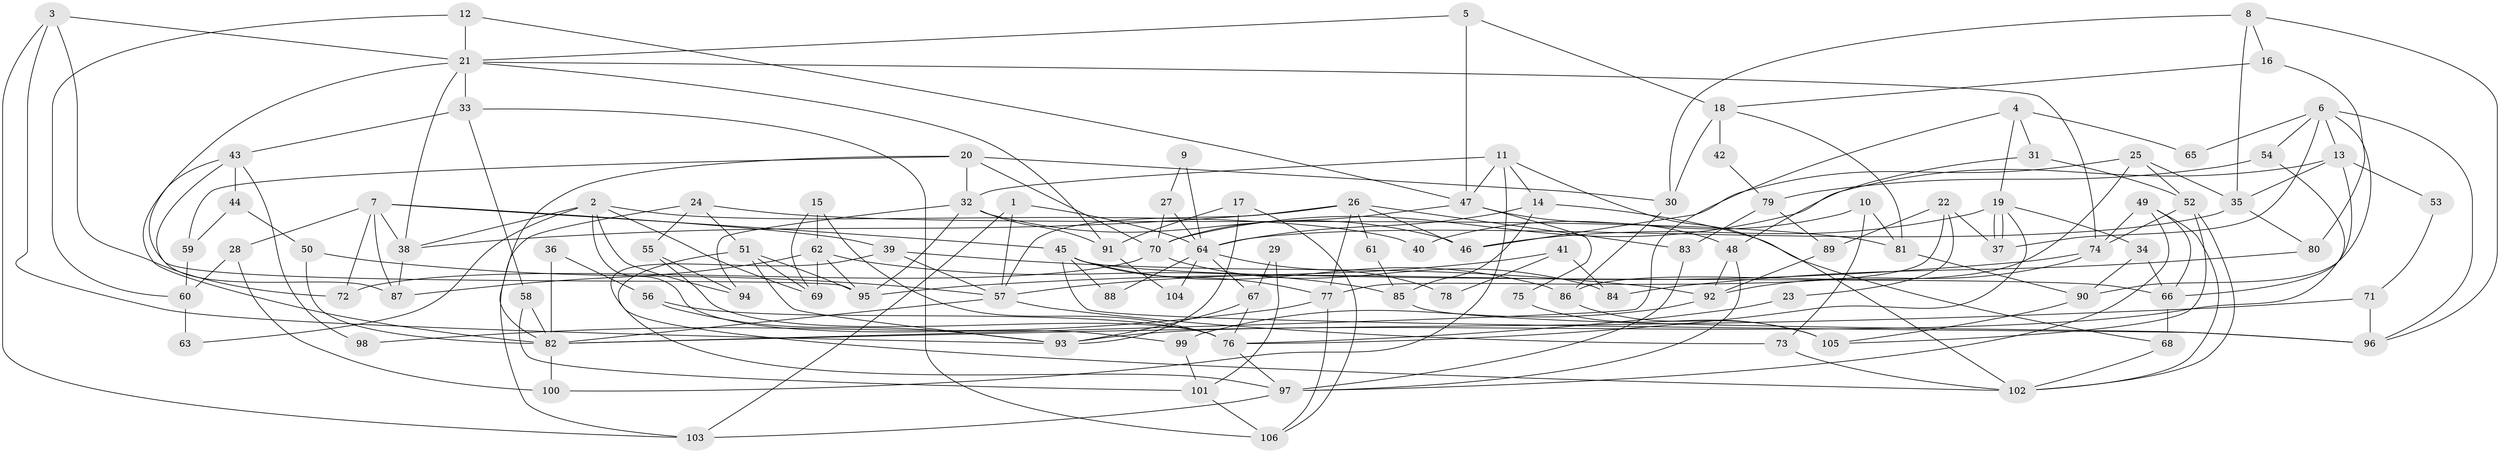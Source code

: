 // Generated by graph-tools (version 1.1) at 2025/49/03/09/25 04:49:13]
// undirected, 106 vertices, 212 edges
graph export_dot {
graph [start="1"]
  node [color=gray90,style=filled];
  1;
  2;
  3;
  4;
  5;
  6;
  7;
  8;
  9;
  10;
  11;
  12;
  13;
  14;
  15;
  16;
  17;
  18;
  19;
  20;
  21;
  22;
  23;
  24;
  25;
  26;
  27;
  28;
  29;
  30;
  31;
  32;
  33;
  34;
  35;
  36;
  37;
  38;
  39;
  40;
  41;
  42;
  43;
  44;
  45;
  46;
  47;
  48;
  49;
  50;
  51;
  52;
  53;
  54;
  55;
  56;
  57;
  58;
  59;
  60;
  61;
  62;
  63;
  64;
  65;
  66;
  67;
  68;
  69;
  70;
  71;
  72;
  73;
  74;
  75;
  76;
  77;
  78;
  79;
  80;
  81;
  82;
  83;
  84;
  85;
  86;
  87;
  88;
  89;
  90;
  91;
  92;
  93;
  94;
  95;
  96;
  97;
  98;
  99;
  100;
  101;
  102;
  103;
  104;
  105;
  106;
  1 -- 64;
  1 -- 103;
  1 -- 57;
  2 -- 38;
  2 -- 94;
  2 -- 40;
  2 -- 63;
  2 -- 69;
  2 -- 99;
  3 -- 72;
  3 -- 21;
  3 -- 93;
  3 -- 103;
  4 -- 82;
  4 -- 19;
  4 -- 31;
  4 -- 65;
  5 -- 21;
  5 -- 18;
  5 -- 47;
  6 -- 54;
  6 -- 90;
  6 -- 13;
  6 -- 37;
  6 -- 65;
  6 -- 96;
  7 -- 87;
  7 -- 39;
  7 -- 28;
  7 -- 38;
  7 -- 45;
  7 -- 72;
  8 -- 30;
  8 -- 96;
  8 -- 16;
  8 -- 35;
  9 -- 27;
  9 -- 64;
  10 -- 81;
  10 -- 73;
  10 -- 40;
  11 -- 47;
  11 -- 102;
  11 -- 14;
  11 -- 32;
  11 -- 100;
  12 -- 47;
  12 -- 60;
  12 -- 21;
  13 -- 66;
  13 -- 35;
  13 -- 53;
  13 -- 70;
  14 -- 85;
  14 -- 64;
  14 -- 68;
  15 -- 76;
  15 -- 69;
  15 -- 62;
  16 -- 18;
  16 -- 80;
  17 -- 106;
  17 -- 91;
  17 -- 93;
  18 -- 81;
  18 -- 30;
  18 -- 42;
  19 -- 37;
  19 -- 37;
  19 -- 46;
  19 -- 34;
  19 -- 76;
  20 -- 32;
  20 -- 82;
  20 -- 30;
  20 -- 59;
  20 -- 70;
  21 -- 95;
  21 -- 33;
  21 -- 38;
  21 -- 74;
  21 -- 91;
  22 -- 77;
  22 -- 37;
  22 -- 23;
  22 -- 89;
  23 -- 76;
  24 -- 51;
  24 -- 103;
  24 -- 55;
  24 -- 81;
  25 -- 35;
  25 -- 52;
  25 -- 46;
  25 -- 86;
  26 -- 38;
  26 -- 46;
  26 -- 57;
  26 -- 61;
  26 -- 77;
  26 -- 83;
  27 -- 64;
  27 -- 70;
  28 -- 100;
  28 -- 60;
  29 -- 101;
  29 -- 67;
  30 -- 86;
  31 -- 48;
  31 -- 52;
  32 -- 95;
  32 -- 46;
  32 -- 91;
  32 -- 94;
  33 -- 58;
  33 -- 43;
  33 -- 106;
  34 -- 66;
  34 -- 90;
  35 -- 64;
  35 -- 80;
  36 -- 82;
  36 -- 56;
  38 -- 87;
  39 -- 57;
  39 -- 97;
  39 -- 92;
  41 -- 57;
  41 -- 84;
  41 -- 78;
  42 -- 79;
  43 -- 87;
  43 -- 44;
  43 -- 82;
  43 -- 98;
  44 -- 50;
  44 -- 59;
  45 -- 66;
  45 -- 77;
  45 -- 86;
  45 -- 88;
  45 -- 96;
  47 -- 70;
  47 -- 48;
  47 -- 75;
  48 -- 92;
  48 -- 97;
  49 -- 97;
  49 -- 102;
  49 -- 66;
  49 -- 74;
  50 -- 57;
  50 -- 82;
  51 -- 93;
  51 -- 95;
  51 -- 69;
  51 -- 102;
  52 -- 74;
  52 -- 102;
  52 -- 105;
  53 -- 71;
  54 -- 79;
  54 -- 93;
  55 -- 76;
  55 -- 94;
  56 -- 93;
  56 -- 76;
  57 -- 73;
  57 -- 82;
  58 -- 101;
  58 -- 82;
  59 -- 60;
  60 -- 63;
  61 -- 85;
  62 -- 69;
  62 -- 85;
  62 -- 87;
  62 -- 95;
  64 -- 67;
  64 -- 78;
  64 -- 88;
  64 -- 104;
  66 -- 68;
  67 -- 93;
  67 -- 76;
  68 -- 102;
  70 -- 72;
  70 -- 84;
  71 -- 82;
  71 -- 96;
  73 -- 102;
  74 -- 92;
  74 -- 95;
  75 -- 105;
  76 -- 97;
  77 -- 98;
  77 -- 106;
  79 -- 83;
  79 -- 89;
  80 -- 84;
  81 -- 90;
  82 -- 100;
  83 -- 97;
  85 -- 96;
  86 -- 105;
  89 -- 92;
  90 -- 105;
  91 -- 104;
  92 -- 99;
  97 -- 103;
  99 -- 101;
  101 -- 106;
}
